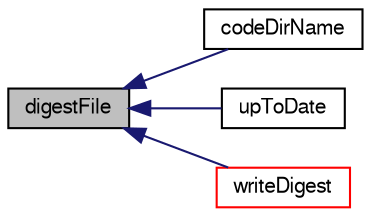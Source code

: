digraph "digestFile"
{
  bgcolor="transparent";
  edge [fontname="FreeSans",fontsize="10",labelfontname="FreeSans",labelfontsize="10"];
  node [fontname="FreeSans",fontsize="10",shape=record];
  rankdir="LR";
  Node708 [label="digestFile",height=0.2,width=0.4,color="black", fillcolor="grey75", style="filled", fontcolor="black"];
  Node708 -> Node709 [dir="back",color="midnightblue",fontsize="10",style="solid",fontname="FreeSans"];
  Node709 [label="codeDirName",height=0.2,width=0.4,color="black",URL="$a26070.html#a03583b008e55aa52fecb01f0df03b665",tooltip="Return the code-dirname. "];
  Node708 -> Node710 [dir="back",color="midnightblue",fontsize="10",style="solid",fontname="FreeSans"];
  Node710 [label="upToDate",height=0.2,width=0.4,color="black",URL="$a26070.html#a5f9fc6ce737a5e86eb4a3ab11eabfec2",tooltip="Verify if the copied code is up-to-date, based on Make/SHA1Digest. "];
  Node708 -> Node711 [dir="back",color="midnightblue",fontsize="10",style="solid",fontname="FreeSans"];
  Node711 [label="writeDigest",height=0.2,width=0.4,color="red",URL="$a26070.html#ab628f8171d7bdd58a9c7524e172d245a",tooltip="Write digest to Make/SHA1Digest. "];
}
